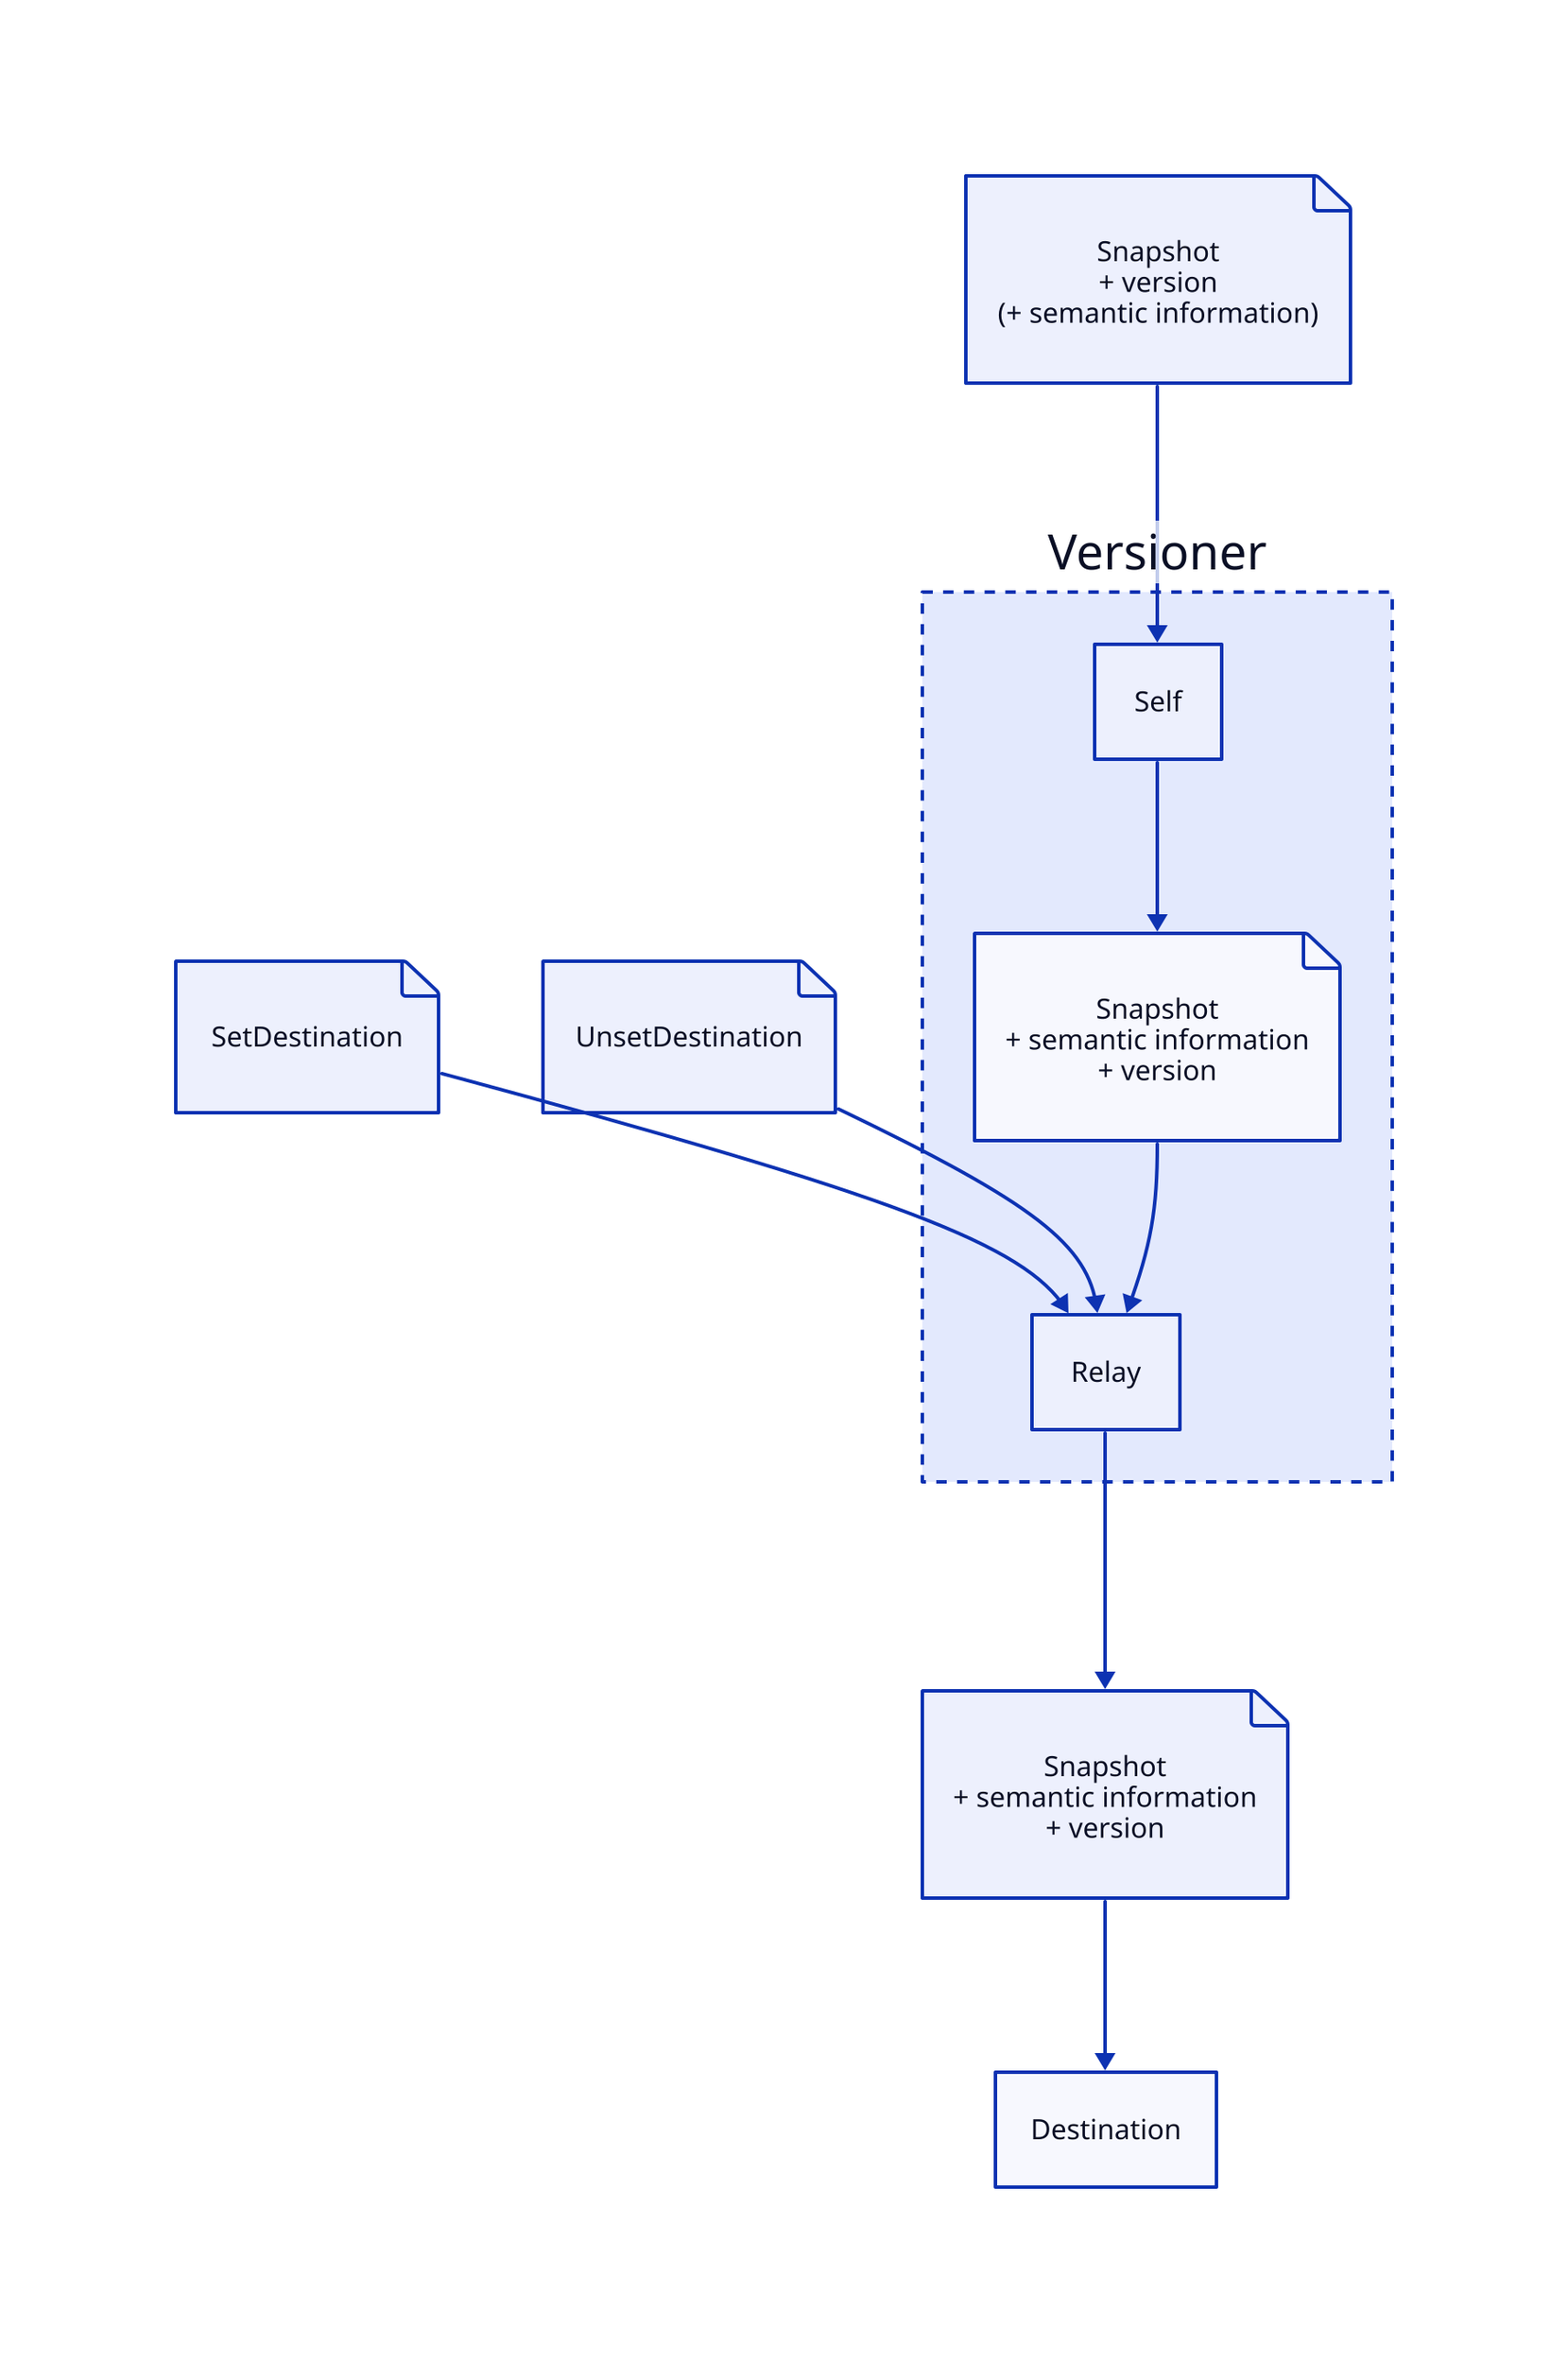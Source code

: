 classes: {
  composition: {
    style.stroke-dash: 3
  }
}

# Input messages
SetDestination: {
  shape: page
}
SetDestination -> Versioner.Relay
InputSnapshot: Snapshot\n+ version\n(+ semantic information) {
  shape: page
}
InputSnapshot -> Versioner.Self
UnsetDestination: {
  shape: page
}
UnsetDestination -> Versioner.Relay

# Main actor
Versioner: {
  class: composition

  # Internal actors
  Relay
  Self

  Snapshot: Snapshot\n+ semantic information\n+ version {
    shape: page
  }
  Self -> Snapshot -> Relay
}

# Output messages
OutputSnapshot: Snapshot\n+ semantic information\n+ version {
  shape: page
}
Versioner.Relay -> OutputSnapshot -> Destination

# Environment actors
Destination
